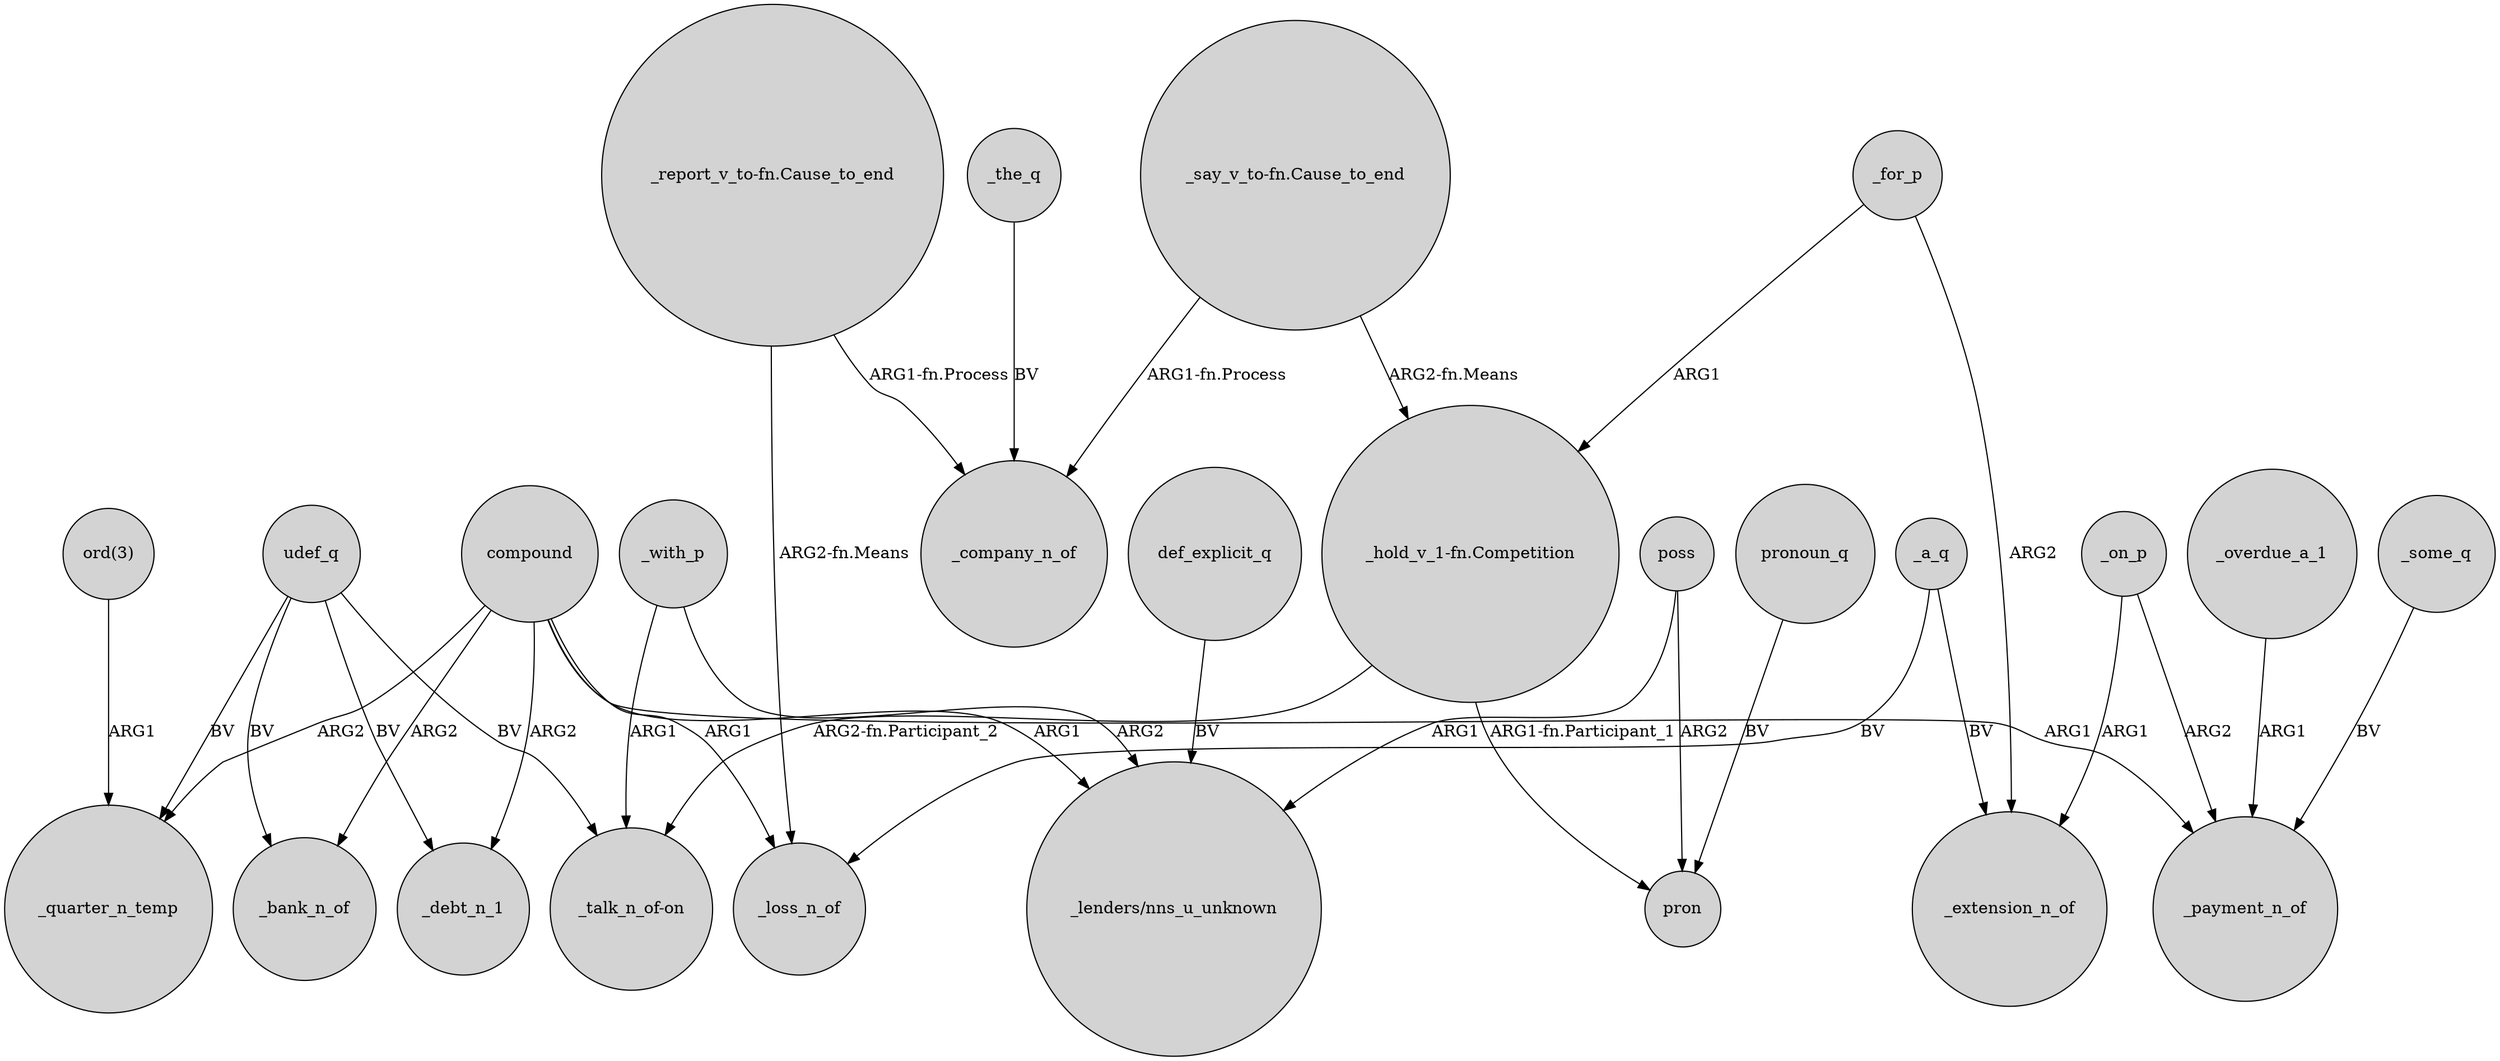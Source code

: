 digraph {
	node [shape=circle style=filled]
	_a_q -> _loss_n_of [label=BV]
	"ord(3)" -> _quarter_n_temp [label=ARG1]
	_some_q -> _payment_n_of [label=BV]
	_overdue_a_1 -> _payment_n_of [label=ARG1]
	_a_q -> _extension_n_of [label=BV]
	compound -> "_lenders/nns_u_unknown" [label=ARG1]
	udef_q -> _bank_n_of [label=BV]
	"_hold_v_1-fn.Competition" -> pron [label="ARG1-fn.Participant_1"]
	"_say_v_to-fn.Cause_to_end" -> "_hold_v_1-fn.Competition" [label="ARG2-fn.Means"]
	"_report_v_to-fn.Cause_to_end" -> _loss_n_of [label="ARG2-fn.Means"]
	def_explicit_q -> "_lenders/nns_u_unknown" [label=BV]
	pronoun_q -> pron [label=BV]
	poss -> pron [label=ARG2]
	compound -> _loss_n_of [label=ARG1]
	compound -> _quarter_n_temp [label=ARG2]
	udef_q -> _debt_n_1 [label=BV]
	_for_p -> "_hold_v_1-fn.Competition" [label=ARG1]
	_on_p -> _extension_n_of [label=ARG1]
	_for_p -> _extension_n_of [label=ARG2]
	compound -> _debt_n_1 [label=ARG2]
	_with_p -> "_lenders/nns_u_unknown" [label=ARG2]
	_on_p -> _payment_n_of [label=ARG2]
	udef_q -> _quarter_n_temp [label=BV]
	"_report_v_to-fn.Cause_to_end" -> _company_n_of [label="ARG1-fn.Process"]
	"_hold_v_1-fn.Competition" -> "_talk_n_of-on" [label="ARG2-fn.Participant_2"]
	"_say_v_to-fn.Cause_to_end" -> _company_n_of [label="ARG1-fn.Process"]
	compound -> _payment_n_of [label=ARG1]
	poss -> "_lenders/nns_u_unknown" [label=ARG1]
	_the_q -> _company_n_of [label=BV]
	_with_p -> "_talk_n_of-on" [label=ARG1]
	compound -> _bank_n_of [label=ARG2]
	udef_q -> "_talk_n_of-on" [label=BV]
}

